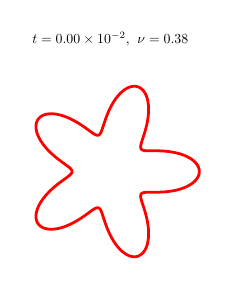 \begin{tikzpicture}[scale=0.5]

  \begin{axis}[
    hide axis,
    axis equal image,
    xmin = -1.42,
    xmax = 1.42,
    ymin = -1.42,
    ymax = 1.42,
    xtick = \empty,
    ytick = \empty,
    title = {$t = 0.00 \times 10^{-2}$,\: $\nu = 0.38$},
  ]

\addplot[red,line width=2pt] coordinates{
(1.129e+00,0.0e+00)
(1.126e+00,2.764e-02)
(1.118e+00,5.491e-02)
(1.104e+00,8.144e-02)
(1.085e+00,1.069e-01)
(1.062e+00,1.31e-01)
(1.034e+00,1.534e-01)
(1.002e+00,1.738e-01)
(9.665e-01,1.922e-01)
(9.281e-01,2.084e-01)
(8.874e-01,2.223e-01)
(8.451e-01,2.339e-01)
(8.018e-01,2.432e-01)
(7.58e-01,2.504e-01)
(7.145e-01,2.557e-01)
(6.72e-01,2.592e-01)
(6.308e-01,2.613e-01)
(5.917e-01,2.623e-01)
(5.552e-01,2.626e-01)
(5.215e-01,2.625e-01)
(4.912e-01,2.625e-01)
(4.644e-01,2.631e-01)
(4.415e-01,2.646e-01)
(4.224e-01,2.675e-01)
(4.074e-01,2.722e-01)
(3.962e-01,2.79e-01)
(3.889e-01,2.884e-01)
(3.851e-01,3.005e-01)
(3.847e-01,3.157e-01)
(3.872e-01,3.34e-01)
(3.924e-01,3.557e-01)
(3.998e-01,3.806e-01)
(4.088e-01,4.088e-01)
(4.191e-01,4.402e-01)
(4.301e-01,4.745e-01)
(4.412e-01,5.115e-01)
(4.521e-01,5.509e-01)
(4.621e-01,5.921e-01)
(4.708e-01,6.349e-01)
(4.779e-01,6.785e-01)
(4.829e-01,7.227e-01)
(4.854e-01,7.666e-01)
(4.854e-01,8.098e-01)
(4.824e-01,8.516e-01)
(4.765e-01,8.915e-01)
(4.675e-01,9.288e-01)
(4.554e-01,9.63e-01)
(4.404e-01,9.936e-01)
(4.226e-01,1.02e+00)
(4.02e-01,1.042e+00)
(3.791e-01,1.059e+00)
(3.54e-01,1.072e+00)
(3.272e-01,1.079e+00)
(2.99e-01,1.08e+00)
(2.697e-01,1.077e+00)
(2.398e-01,1.068e+00)
(2.096e-01,1.054e+00)
(1.796e-01,1.035e+00)
(1.501e-01,1.012e+00)
(1.214e-01,9.845e-01)
(9.393e-02,9.536e-01)
(6.785e-02,9.198e-01)
(4.34e-02,8.835e-01)
(2.075e-02,8.454e-01)
(4.937e-17,8.062e-01)
(-1.882e-02,7.665e-01)
(-3.571e-02,7.27e-01)
(-5.077e-02,6.883e-01)
(-6.412e-02,6.511e-01)
(-7.596e-02,6.159e-01)
(-8.652e-02,5.833e-01)
(-9.609e-02,5.538e-01)
(-1.05e-01,5.277e-01)
(-1.135e-01,5.056e-01)
(-1.221e-01,4.875e-01)
(-1.311e-01,4.738e-01)
(-1.409e-01,4.644e-01)
(-1.518e-01,4.594e-01)
(-1.641e-01,4.587e-01)
(-1.783e-01,4.622e-01)
(-1.945e-01,4.696e-01)
(-2.13e-01,4.805e-01)
(-2.34e-01,4.947e-01)
(-2.575e-01,5.115e-01)
(-2.836e-01,5.306e-01)
(-3.123e-01,5.514e-01)
(-3.436e-01,5.733e-01)
(-3.772e-01,5.957e-01)
(-4.13e-01,6.18e-01)
(-4.506e-01,6.398e-01)
(-4.897e-01,6.603e-01)
(-5.299e-01,6.79e-01)
(-5.708e-01,6.956e-01)
(-6.12e-01,7.094e-01)
(-6.528e-01,7.202e-01)
(-6.927e-01,7.276e-01)
(-7.313e-01,7.313e-01)
(-7.68e-01,7.312e-01)
(-8.023e-01,7.272e-01)
(-8.337e-01,7.192e-01)
(-8.618e-01,7.072e-01)
(-8.861e-01,6.915e-01)
(-9.063e-01,6.721e-01)
(-9.221e-01,6.494e-01)
(-9.333e-01,6.236e-01)
(-9.399e-01,5.952e-01)
(-9.416e-01,5.644e-01)
(-9.386e-01,5.317e-01)
(-9.309e-01,4.976e-01)
(-9.188e-01,4.625e-01)
(-9.025e-01,4.268e-01)
(-8.824e-01,3.911e-01)
(-8.589e-01,3.558e-01)
(-8.325e-01,3.211e-01)
(-8.037e-01,2.876e-01)
(-7.731e-01,2.554e-01)
(-7.413e-01,2.249e-01)
(-7.089e-01,1.962e-01)
(-6.767e-01,1.695e-01)
(-6.452e-01,1.449e-01)
(-6.15e-01,1.223e-01)
(-5.868e-01,1.018e-01)
(-5.611e-01,8.324e-02)
(-5.385e-01,6.641e-02)
(-5.193e-01,5.115e-02)
(-5.04e-01,3.717e-02)
(-4.928e-01,2.421e-02)
(-4.86e-01,1.193e-02)
(-4.837e-01,5.924e-17)
(-4.86e-01,-1.193e-02)
(-4.928e-01,-2.421e-02)
(-5.04e-01,-3.717e-02)
(-5.193e-01,-5.115e-02)
(-5.385e-01,-6.641e-02)
(-5.611e-01,-8.324e-02)
(-5.868e-01,-1.018e-01)
(-6.15e-01,-1.223e-01)
(-6.452e-01,-1.449e-01)
(-6.767e-01,-1.695e-01)
(-7.089e-01,-1.962e-01)
(-7.413e-01,-2.249e-01)
(-7.731e-01,-2.554e-01)
(-8.037e-01,-2.876e-01)
(-8.325e-01,-3.211e-01)
(-8.589e-01,-3.558e-01)
(-8.824e-01,-3.911e-01)
(-9.025e-01,-4.268e-01)
(-9.188e-01,-4.625e-01)
(-9.309e-01,-4.976e-01)
(-9.386e-01,-5.317e-01)
(-9.416e-01,-5.644e-01)
(-9.399e-01,-5.952e-01)
(-9.333e-01,-6.236e-01)
(-9.221e-01,-6.494e-01)
(-9.063e-01,-6.721e-01)
(-8.861e-01,-6.915e-01)
(-8.618e-01,-7.072e-01)
(-8.337e-01,-7.192e-01)
(-8.023e-01,-7.272e-01)
(-7.68e-01,-7.312e-01)
(-7.313e-01,-7.313e-01)
(-6.927e-01,-7.276e-01)
(-6.528e-01,-7.202e-01)
(-6.12e-01,-7.094e-01)
(-5.708e-01,-6.956e-01)
(-5.299e-01,-6.79e-01)
(-4.897e-01,-6.603e-01)
(-4.506e-01,-6.398e-01)
(-4.13e-01,-6.18e-01)
(-3.772e-01,-5.957e-01)
(-3.436e-01,-5.733e-01)
(-3.123e-01,-5.514e-01)
(-2.836e-01,-5.306e-01)
(-2.575e-01,-5.115e-01)
(-2.34e-01,-4.947e-01)
(-2.13e-01,-4.805e-01)
(-1.945e-01,-4.696e-01)
(-1.783e-01,-4.622e-01)
(-1.641e-01,-4.587e-01)
(-1.518e-01,-4.594e-01)
(-1.409e-01,-4.644e-01)
(-1.311e-01,-4.738e-01)
(-1.221e-01,-4.875e-01)
(-1.135e-01,-5.056e-01)
(-1.05e-01,-5.277e-01)
(-9.609e-02,-5.538e-01)
(-8.652e-02,-5.833e-01)
(-7.596e-02,-6.159e-01)
(-6.412e-02,-6.511e-01)
(-5.077e-02,-6.883e-01)
(-3.571e-02,-7.27e-01)
(-1.882e-02,-7.665e-01)
(-1.481e-16,-8.062e-01)
(2.075e-02,-8.454e-01)
(4.34e-02,-8.835e-01)
(6.785e-02,-9.198e-01)
(9.393e-02,-9.536e-01)
(1.214e-01,-9.845e-01)
(1.501e-01,-1.012e+00)
(1.796e-01,-1.035e+00)
(2.096e-01,-1.054e+00)
(2.398e-01,-1.068e+00)
(2.697e-01,-1.077e+00)
(2.99e-01,-1.08e+00)
(3.272e-01,-1.079e+00)
(3.54e-01,-1.072e+00)
(3.791e-01,-1.059e+00)
(4.02e-01,-1.042e+00)
(4.226e-01,-1.02e+00)
(4.404e-01,-9.936e-01)
(4.554e-01,-9.63e-01)
(4.675e-01,-9.288e-01)
(4.765e-01,-8.915e-01)
(4.824e-01,-8.516e-01)
(4.854e-01,-8.098e-01)
(4.854e-01,-7.666e-01)
(4.829e-01,-7.227e-01)
(4.779e-01,-6.785e-01)
(4.708e-01,-6.349e-01)
(4.621e-01,-5.921e-01)
(4.521e-01,-5.509e-01)
(4.412e-01,-5.115e-01)
(4.301e-01,-4.745e-01)
(4.191e-01,-4.402e-01)
(4.088e-01,-4.088e-01)
(3.998e-01,-3.806e-01)
(3.924e-01,-3.557e-01)
(3.872e-01,-3.34e-01)
(3.847e-01,-3.157e-01)
(3.851e-01,-3.005e-01)
(3.889e-01,-2.884e-01)
(3.962e-01,-2.79e-01)
(4.074e-01,-2.722e-01)
(4.224e-01,-2.675e-01)
(4.415e-01,-2.646e-01)
(4.644e-01,-2.631e-01)
(4.912e-01,-2.625e-01)
(5.215e-01,-2.625e-01)
(5.552e-01,-2.626e-01)
(5.917e-01,-2.623e-01)
(6.308e-01,-2.613e-01)
(6.72e-01,-2.592e-01)
(7.145e-01,-2.557e-01)
(7.58e-01,-2.504e-01)
(8.018e-01,-2.432e-01)
(8.451e-01,-2.339e-01)
(8.874e-01,-2.223e-01)
(9.281e-01,-2.084e-01)
(9.665e-01,-1.922e-01)
(1.002e+00,-1.738e-01)
(1.034e+00,-1.534e-01)
(1.062e+00,-1.31e-01)
(1.085e+00,-1.069e-01)
(1.104e+00,-8.144e-02)
(1.118e+00,-5.491e-02)
(1.126e+00,-2.764e-02)
(1.129e+00,0.0e+00)
};



\end{axis}

\end{tikzpicture}
